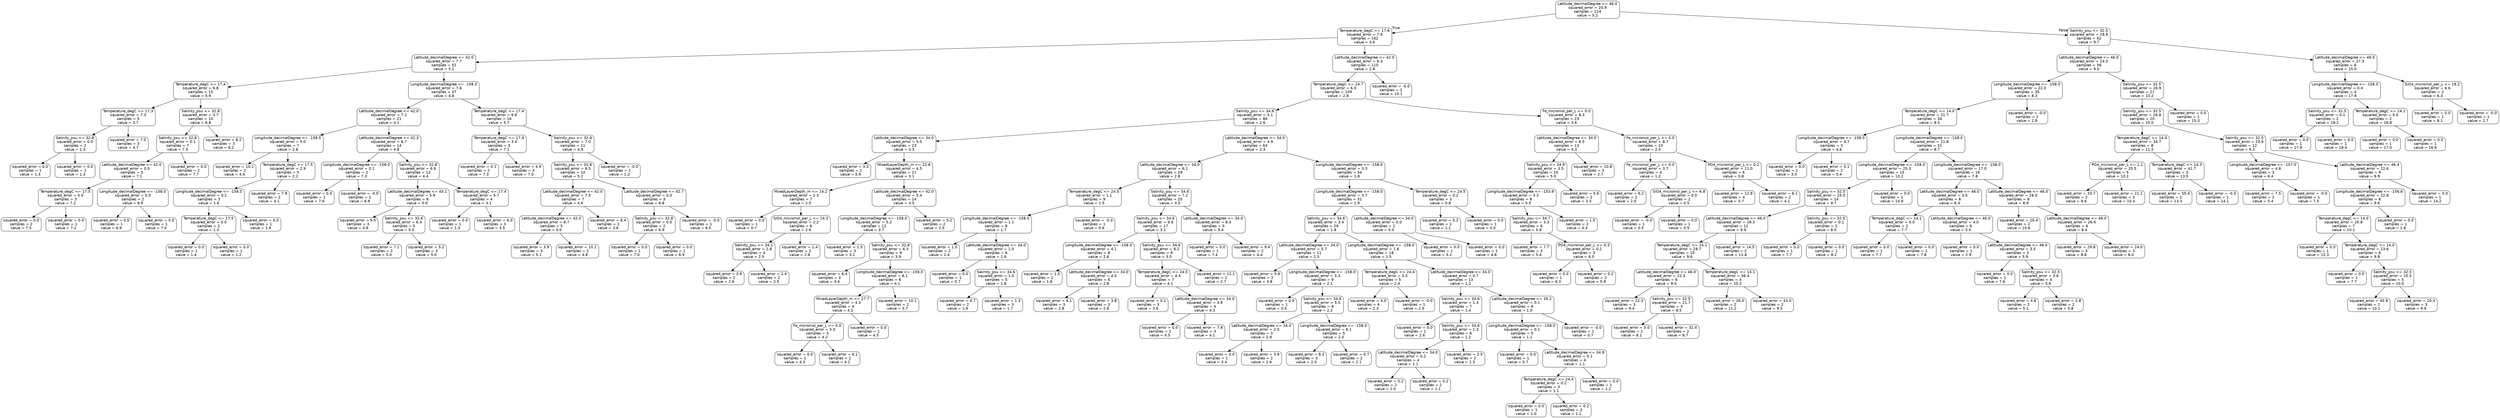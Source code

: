 digraph Tree {
node [shape=box, style="rounded", color="black", fontname="helvetica"] ;
edge [fontname="helvetica"] ;
0 [label="Latitude_decimalDegree <= 46.0\nsquared_error = 20.9\nsamples = 224\nvalue = 5.2"] ;
1 [label="Temperature_degC <= 17.6\nsquared_error = 7.9\nsamples = 162\nvalue = 3.6"] ;
0 -> 1 [labeldistance=2.5, labelangle=45, headlabel="True"] ;
2 [label="Latitude_decimalDegree <= 42.0\nsquared_error = 7.7\nsamples = 52\nvalue = 5.1"] ;
1 -> 2 ;
3 [label="Temperature_degC <= 17.4\nsquared_error = 6.8\nsamples = 15\nvalue = 5.9"] ;
2 -> 3 ;
4 [label="Temperature_degC <= 17.3\nsquared_error = 7.3\nsamples = 5\nvalue = 3.7"] ;
3 -> 4 ;
5 [label="Salinity_psu <= 32.8\nsquared_error = 0.0\nsamples = 2\nvalue = 1.3"] ;
4 -> 5 ;
6 [label="squared_error = 0.0\nsamples = 1\nvalue = 1.3"] ;
5 -> 6 ;
7 [label="squared_error = 0.0\nsamples = 1\nvalue = 1.3"] ;
5 -> 7 ;
8 [label="squared_error = 7.0\nsamples = 3\nvalue = 4.7"] ;
4 -> 8 ;
9 [label="Salinity_psu <= 32.8\nsquared_error = 3.7\nsamples = 10\nvalue = 6.8"] ;
3 -> 9 ;
10 [label="Salinity_psu <= 32.8\nsquared_error = 0.1\nsamples = 7\nvalue = 7.3"] ;
9 -> 10 ;
11 [label="Latitude_decimalDegree <= 42.0\nsquared_error = 0.0\nsamples = 5\nvalue = 7.1"] ;
10 -> 11 ;
12 [label="Temperature_degC <= 17.5\nsquared_error = 0.0\nsamples = 3\nvalue = 7.2"] ;
11 -> 12 ;
13 [label="squared_error = 0.0\nsamples = 2\nvalue = 7.3"] ;
12 -> 13 ;
14 [label="squared_error = 0.0\nsamples = 1\nvalue = 7.2"] ;
12 -> 14 ;
15 [label="Longitude_decimalDegree <= -158.0\nsquared_error = 0.0\nsamples = 2\nvalue = 6.9"] ;
11 -> 15 ;
16 [label="squared_error = 0.0\nsamples = 1\nvalue = 6.9"] ;
15 -> 16 ;
17 [label="squared_error = 0.0\nsamples = 1\nvalue = 7.0"] ;
15 -> 17 ;
18 [label="squared_error = 0.0\nsamples = 2\nvalue = 7.7"] ;
10 -> 18 ;
19 [label="squared_error = 8.2\nsamples = 3\nvalue = 6.2"] ;
9 -> 19 ;
20 [label="Longitude_decimalDegree <= -158.0\nsquared_error = 7.6\nsamples = 37\nvalue = 4.8"] ;
2 -> 20 ;
21 [label="Latitude_decimalDegree <= 42.0\nsquared_error = 7.2\nsamples = 21\nvalue = 4.1"] ;
20 -> 21 ;
22 [label="Longitude_decimalDegree <= -158.0\nsquared_error = 5.0\nsamples = 7\nvalue = 2.6"] ;
21 -> 22 ;
23 [label="squared_error = 10.1\nsamples = 2\nvalue = 4.6"] ;
22 -> 23 ;
24 [label="Temperature_degC <= 17.5\nsquared_error = 2.9\nsamples = 5\nvalue = 2.2"] ;
22 -> 24 ;
25 [label="Longitude_decimalDegree <= -158.0\nsquared_error = 0.1\nsamples = 3\nvalue = 1.6"] ;
24 -> 25 ;
26 [label="Temperature_degC <= 17.5\nsquared_error = 0.0\nsamples = 2\nvalue = 1.3"] ;
25 -> 26 ;
27 [label="squared_error = 0.0\nsamples = 1\nvalue = 1.4"] ;
26 -> 27 ;
28 [label="squared_error = 0.0\nsamples = 1\nvalue = 1.2"] ;
26 -> 28 ;
29 [label="squared_error = 0.0\nsamples = 1\nvalue = 1.9"] ;
25 -> 29 ;
30 [label="squared_error = 7.9\nsamples = 2\nvalue = 4.1"] ;
24 -> 30 ;
31 [label="Latitude_decimalDegree <= 42.3\nsquared_error = 6.7\nsamples = 14\nvalue = 4.8"] ;
21 -> 31 ;
32 [label="Longitude_decimalDegree <= -158.0\nsquared_error = 0.1\nsamples = 2\nvalue = 7.3"] ;
31 -> 32 ;
33 [label="squared_error = 0.0\nsamples = 1\nvalue = 7.6"] ;
32 -> 33 ;
34 [label="squared_error = -0.0\nsamples = 1\nvalue = 6.9"] ;
32 -> 34 ;
35 [label="Salinity_psu <= 32.8\nsquared_error = 6.6\nsamples = 12\nvalue = 4.4"] ;
31 -> 35 ;
36 [label="Latitude_decimalDegree <= 43.1\nsquared_error = 5.9\nsamples = 8\nvalue = 5.0"] ;
35 -> 36 ;
37 [label="squared_error = 5.5\nsamples = 3\nvalue = 4.9"] ;
36 -> 37 ;
38 [label="Salinity_psu <= 32.6\nsquared_error = 6.3\nsamples = 5\nvalue = 5.0"] ;
36 -> 38 ;
39 [label="squared_error = 7.1\nsamples = 2\nvalue = 5.0"] ;
38 -> 39 ;
40 [label="squared_error = 5.2\nsamples = 3\nvalue = 5.0"] ;
38 -> 40 ;
41 [label="Temperature_degC <= 17.4\nsquared_error = 5.7\nsamples = 4\nvalue = 3.1"] ;
35 -> 41 ;
42 [label="squared_error = 0.0\nsamples = 1\nvalue = 1.3"] ;
41 -> 42 ;
43 [label="squared_error = 6.0\nsamples = 3\nvalue = 3.5"] ;
41 -> 43 ;
44 [label="Temperature_degC <= 17.4\nsquared_error = 6.8\nsamples = 16\nvalue = 5.7"] ;
20 -> 44 ;
45 [label="Temperature_degC <= 17.4\nsquared_error = 3.4\nsamples = 5\nvalue = 7.1"] ;
44 -> 45 ;
46 [label="squared_error = 0.1\nsamples = 2\nvalue = 7.3"] ;
45 -> 46 ;
47 [label="squared_error = 4.9\nsamples = 3\nvalue = 7.0"] ;
45 -> 47 ;
48 [label="Salinity_psu <= 32.8\nsquared_error = 7.0\nsamples = 11\nvalue = 4.9"] ;
44 -> 48 ;
49 [label="Salinity_psu <= 32.8\nsquared_error = 6.5\nsamples = 10\nvalue = 5.2"] ;
48 -> 49 ;
50 [label="Latitude_decimalDegree <= 42.0\nsquared_error = 7.5\nsamples = 7\nvalue = 4.6"] ;
49 -> 50 ;
51 [label="Latitude_decimalDegree <= 42.0\nsquared_error = 6.7\nsamples = 5\nvalue = 5.0"] ;
50 -> 51 ;
52 [label="squared_error = 3.9\nsamples = 3\nvalue = 5.1"] ;
51 -> 52 ;
53 [label="squared_error = 10.1\nsamples = 2\nvalue = 4.8"] ;
51 -> 53 ;
54 [label="squared_error = 8.4\nsamples = 2\nvalue = 3.6"] ;
50 -> 54 ;
55 [label="Latitude_decimalDegree <= 42.7\nsquared_error = 0.0\nsamples = 3\nvalue = 6.8"] ;
49 -> 55 ;
56 [label="Salinity_psu <= 32.8\nsquared_error = 0.0\nsamples = 2\nvalue = 6.9"] ;
55 -> 56 ;
57 [label="squared_error = 0.0\nsamples = 1\nvalue = 7.0"] ;
56 -> 57 ;
58 [label="squared_error = 0.0\nsamples = 1\nvalue = 6.9"] ;
56 -> 58 ;
59 [label="squared_error = -0.0\nsamples = 1\nvalue = 6.5"] ;
55 -> 59 ;
60 [label="squared_error = -0.0\nsamples = 1\nvalue = 1.2"] ;
48 -> 60 ;
61 [label="Latitude_decimalDegree <= 42.0\nsquared_error = 6.3\nsamples = 110\nvalue = 2.8"] ;
1 -> 61 ;
62 [label="Temperature_degC <= 24.7\nsquared_error = 6.0\nsamples = 109\nvalue = 2.8"] ;
61 -> 62 ;
63 [label="Salinity_psu <= 34.6\nsquared_error = 5.1\nsamples = 86\nvalue = 2.6"] ;
62 -> 63 ;
64 [label="Latitude_decimalDegree <= 34.0\nsquared_error = 5.0\nsamples = 23\nvalue = 3.3"] ;
63 -> 64 ;
65 [label="squared_error = 3.3\nsamples = 2\nvalue = 5.9"] ;
64 -> 65 ;
66 [label="MixedLayerDepth_m <= 22.6\nsquared_error = 4.5\nsamples = 21\nvalue = 3.1"] ;
64 -> 66 ;
67 [label="MixedLayerDepth_m <= 14.2\nsquared_error = 2.3\nsamples = 7\nvalue = 2.5"] ;
66 -> 67 ;
68 [label="squared_error = 0.0\nsamples = 1\nvalue = 0.7"] ;
67 -> 68 ;
69 [label="SiO4_micromol_per_L <= 14.3\nsquared_error = 2.2\nsamples = 6\nvalue = 2.6"] ;
67 -> 69 ;
70 [label="Salinity_psu <= 34.1\nsquared_error = 2.8\nsamples = 4\nvalue = 2.5"] ;
69 -> 70 ;
71 [label="squared_error = 3.9\nsamples = 2\nvalue = 2.6"] ;
70 -> 71 ;
72 [label="squared_error = 2.4\nsamples = 2\nvalue = 2.5"] ;
70 -> 72 ;
73 [label="squared_error = 1.4\nsamples = 2\nvalue = 2.8"] ;
69 -> 73 ;
74 [label="Latitude_decimalDegree <= 42.0\nsquared_error = 5.4\nsamples = 14\nvalue = 3.5"] ;
66 -> 74 ;
75 [label="Longitude_decimalDegree <= -158.0\nsquared_error = 5.2\nsamples = 12\nvalue = 3.7"] ;
74 -> 75 ;
76 [label="squared_error = 1.5\nsamples = 3\nvalue = 3.1"] ;
75 -> 76 ;
77 [label="Salinity_psu <= 32.8\nsquared_error = 6.3\nsamples = 9\nvalue = 3.9"] ;
75 -> 77 ;
78 [label="squared_error = 6.4\nsamples = 3\nvalue = 3.4"] ;
77 -> 78 ;
79 [label="Longitude_decimalDegree <= -158.0\nsquared_error = 6.1\nsamples = 6\nvalue = 4.1"] ;
77 -> 79 ;
80 [label="MixedLayerDepth_m <= 27.7\nsquared_error = 4.3\nsamples = 4\nvalue = 4.2"] ;
79 -> 80 ;
81 [label="Fe_micromol_per_L <= 0.0\nsquared_error = 5.0\nsamples = 3\nvalue = 4.2"] ;
80 -> 81 ;
82 [label="squared_error = 0.0\nsamples = 1\nvalue = 4.3"] ;
81 -> 82 ;
83 [label="squared_error = 6.1\nsamples = 2\nvalue = 4.2"] ;
81 -> 83 ;
84 [label="squared_error = 0.0\nsamples = 1\nvalue = 4.5"] ;
80 -> 84 ;
85 [label="squared_error = 10.1\nsamples = 2\nvalue = 3.7"] ;
79 -> 85 ;
86 [label="squared_error = 5.2\nsamples = 2\nvalue = 2.5"] ;
74 -> 86 ;
87 [label="Latitude_decimalDegree <= 34.0\nsquared_error = 4.9\nsamples = 63\nvalue = 2.3"] ;
63 -> 87 ;
88 [label="Latitude_decimalDegree <= 34.0\nsquared_error = 6.1\nsamples = 29\nvalue = 2.8"] ;
87 -> 88 ;
89 [label="Temperature_degC <= 24.5\nsquared_error = 1.1\nsamples = 9\nvalue = 1.5"] ;
88 -> 89 ;
90 [label="Longitude_decimalDegree <= -158.0\nsquared_error = 1.1\nsamples = 8\nvalue = 1.7"] ;
89 -> 90 ;
91 [label="squared_error = 1.0\nsamples = 2\nvalue = 2.4"] ;
90 -> 91 ;
92 [label="Latitude_decimalDegree <= 34.0\nsquared_error = 1.0\nsamples = 6\nvalue = 1.6"] ;
90 -> 92 ;
93 [label="squared_error = 0.0\nsamples = 1\nvalue = 0.7"] ;
92 -> 93 ;
94 [label="Salinity_psu <= 34.6\nsquared_error = 1.0\nsamples = 5\nvalue = 1.8"] ;
92 -> 94 ;
95 [label="squared_error = 0.7\nsamples = 2\nvalue = 1.9"] ;
94 -> 95 ;
96 [label="squared_error = 1.3\nsamples = 3\nvalue = 1.7"] ;
94 -> 96 ;
97 [label="squared_error = -0.0\nsamples = 1\nvalue = 0.6"] ;
89 -> 97 ;
98 [label="Salinity_psu <= 34.6\nsquared_error = 7.2\nsamples = 20\nvalue = 3.3"] ;
88 -> 98 ;
99 [label="Salinity_psu <= 34.6\nsquared_error = 6.6\nsamples = 17\nvalue = 3.1"] ;
98 -> 99 ;
100 [label="Longitude_decimalDegree <= -158.0\nsquared_error = 4.1\nsamples = 8\nvalue = 2.6"] ;
99 -> 100 ;
101 [label="squared_error = 1.5\nsamples = 2\nvalue = 1.8"] ;
100 -> 101 ;
102 [label="Latitude_decimalDegree <= 34.0\nsquared_error = 4.5\nsamples = 6\nvalue = 2.8"] ;
100 -> 102 ;
103 [label="squared_error = 6.1\nsamples = 3\nvalue = 2.8"] ;
102 -> 103 ;
104 [label="squared_error = 3.8\nsamples = 3\nvalue = 2.8"] ;
102 -> 104 ;
105 [label="Salinity_psu <= 34.6\nsquared_error = 8.2\nsamples = 9\nvalue = 3.5"] ;
99 -> 105 ;
106 [label="Temperature_degC <= 24.5\nsquared_error = 4.4\nsamples = 7\nvalue = 4.1"] ;
105 -> 106 ;
107 [label="squared_error = 5.1\nsamples = 3\nvalue = 3.6"] ;
106 -> 107 ;
108 [label="Latitude_decimalDegree <= 34.0\nsquared_error = 3.9\nsamples = 4\nvalue = 4.3"] ;
106 -> 108 ;
109 [label="squared_error = 0.0\nsamples = 1\nvalue = 4.5"] ;
108 -> 109 ;
110 [label="squared_error = 7.8\nsamples = 3\nvalue = 4.1"] ;
108 -> 110 ;
111 [label="squared_error = 12.1\nsamples = 2\nvalue = 2.7"] ;
105 -> 111 ;
112 [label="Latitude_decimalDegree <= 34.0\nsquared_error = 8.3\nsamples = 3\nvalue = 5.4"] ;
98 -> 112 ;
113 [label="squared_error = 0.0\nsamples = 1\nvalue = 7.4"] ;
112 -> 113 ;
114 [label="squared_error = 9.4\nsamples = 2\nvalue = 4.4"] ;
112 -> 114 ;
115 [label="Longitude_decimalDegree <= -158.0\nsquared_error = 3.3\nsamples = 34\nvalue = 1.8"] ;
87 -> 115 ;
116 [label="Longitude_decimalDegree <= -158.0\nsquared_error = 3.7\nsamples = 31\nvalue = 1.9"] ;
115 -> 116 ;
117 [label="Salinity_psu <= 34.6\nsquared_error = 3.4\nsamples = 29\nvalue = 1.8"] ;
116 -> 117 ;
118 [label="Latitude_decimalDegree <= 34.0\nsquared_error = 5.7\nsamples = 11\nvalue = 2.3"] ;
117 -> 118 ;
119 [label="squared_error = 5.9\nsamples = 2\nvalue = 3.8"] ;
118 -> 119 ;
120 [label="Longitude_decimalDegree <= -158.0\nsquared_error = 5.3\nsamples = 9\nvalue = 2.1"] ;
118 -> 120 ;
121 [label="squared_error = 0.0\nsamples = 1\nvalue = 0.5"] ;
120 -> 121 ;
122 [label="Salinity_psu <= 34.6\nsquared_error = 5.5\nsamples = 8\nvalue = 2.2"] ;
120 -> 122 ;
123 [label="Latitude_decimalDegree <= 34.0\nsquared_error = 2.5\nsamples = 3\nvalue = 2.9"] ;
122 -> 123 ;
124 [label="squared_error = 0.0\nsamples = 1\nvalue = 3.4"] ;
123 -> 124 ;
125 [label="squared_error = 3.6\nsamples = 2\nvalue = 2.6"] ;
123 -> 125 ;
126 [label="Longitude_decimalDegree <= -158.0\nsquared_error = 6.1\nsamples = 5\nvalue = 2.0"] ;
122 -> 126 ;
127 [label="squared_error = 8.2\nsamples = 3\nvalue = 2.0"] ;
126 -> 127 ;
128 [label="squared_error = 0.7\nsamples = 2\nvalue = 2.1"] ;
126 -> 128 ;
129 [label="Longitude_decimalDegree <= -158.0\nsquared_error = 1.6\nsamples = 18\nvalue = 1.5"] ;
117 -> 129 ;
130 [label="Temperature_degC <= 24.4\nsquared_error = 3.3\nsamples = 5\nvalue = 2.4"] ;
129 -> 130 ;
131 [label="squared_error = 4.0\nsamples = 4\nvalue = 2.3"] ;
130 -> 131 ;
132 [label="squared_error = -0.0\nsamples = 1\nvalue = 2.5"] ;
130 -> 132 ;
133 [label="Latitude_decimalDegree <= 34.0\nsquared_error = 0.7\nsamples = 13\nvalue = 1.2"] ;
129 -> 133 ;
134 [label="Salinity_psu <= 34.6\nsquared_error = 1.3\nsamples = 7\nvalue = 1.4"] ;
133 -> 134 ;
135 [label="squared_error = 0.0\nsamples = 1\nvalue = 2.6"] ;
134 -> 135 ;
136 [label="Salinity_psu <= 34.6\nsquared_error = 1.3\nsamples = 6\nvalue = 1.2"] ;
134 -> 136 ;
137 [label="Latitude_decimalDegree <= 34.0\nsquared_error = 0.2\nsamples = 4\nvalue = 1.1"] ;
136 -> 137 ;
138 [label="squared_error = 0.2\nsamples = 2\nvalue = 1.0"] ;
137 -> 138 ;
139 [label="squared_error = 0.2\nsamples = 2\nvalue = 1.1"] ;
137 -> 139 ;
140 [label="squared_error = 2.5\nsamples = 2\nvalue = 1.5"] ;
136 -> 140 ;
141 [label="Latitude_decimalDegree <= 35.2\nsquared_error = 0.1\nsamples = 6\nvalue = 1.0"] ;
133 -> 141 ;
142 [label="Longitude_decimalDegree <= -158.0\nsquared_error = 0.1\nsamples = 5\nvalue = 1.1"] ;
141 -> 142 ;
143 [label="squared_error = 0.0\nsamples = 1\nvalue = 0.7"] ;
142 -> 143 ;
144 [label="Latitude_decimalDegree <= 34.9\nsquared_error = 0.1\nsamples = 4\nvalue = 1.1"] ;
142 -> 144 ;
145 [label="Temperature_degC <= 24.4\nsquared_error = 0.2\nsamples = 3\nvalue = 1.1"] ;
144 -> 145 ;
146 [label="squared_error = 0.0\nsamples = 1\nvalue = 1.0"] ;
145 -> 146 ;
147 [label="squared_error = 0.2\nsamples = 2\nvalue = 1.1"] ;
145 -> 147 ;
148 [label="squared_error = 0.0\nsamples = 1\nvalue = 1.2"] ;
144 -> 148 ;
149 [label="squared_error = -0.0\nsamples = 1\nvalue = 0.7"] ;
141 -> 149 ;
150 [label="Latitude_decimalDegree <= 34.0\nsquared_error = 0.0\nsamples = 2\nvalue = 5.0"] ;
116 -> 150 ;
151 [label="squared_error = 0.0\nsamples = 1\nvalue = 5.2"] ;
150 -> 151 ;
152 [label="squared_error = 0.0\nsamples = 1\nvalue = 4.8"] ;
150 -> 152 ;
153 [label="Temperature_degC <= 24.5\nsquared_error = 0.2\nsamples = 3\nvalue = 0.8"] ;
115 -> 153 ;
154 [label="squared_error = 0.2\nsamples = 2\nvalue = 1.1"] ;
153 -> 154 ;
155 [label="squared_error = 0.0\nsamples = 1\nvalue = 0.5"] ;
153 -> 155 ;
156 [label="Fe_micromol_per_L <= 0.0\nsquared_error = 8.3\nsamples = 23\nvalue = 3.6"] ;
62 -> 156 ;
157 [label="Latitude_decimalDegree <= 34.0\nsquared_error = 6.5\nsamples = 13\nvalue = 4.3"] ;
156 -> 157 ;
158 [label="Salinity_psu <= 34.9\nsquared_error = 3.5\nsamples = 10\nvalue = 5.0"] ;
157 -> 158 ;
159 [label="Longitude_decimalDegree <= -153.9\nsquared_error = 3.3\nsamples = 8\nvalue = 5.5"] ;
158 -> 159 ;
160 [label="Salinity_psu <= 34.7\nsquared_error = 3.3\nsamples = 6\nvalue = 5.8"] ;
159 -> 160 ;
161 [label="squared_error = 7.7\nsamples = 3\nvalue = 5.4"] ;
160 -> 161 ;
162 [label="PO4_micromol_per_L <= 0.3\nsquared_error = 0.2\nsamples = 3\nvalue = 6.0"] ;
160 -> 162 ;
163 [label="squared_error = 0.0\nsamples = 1\nvalue = 6.3"] ;
162 -> 163 ;
164 [label="squared_error = 0.2\nsamples = 2\nvalue = 5.9"] ;
162 -> 164 ;
165 [label="squared_error = 1.5\nsamples = 2\nvalue = 4.3"] ;
159 -> 165 ;
166 [label="squared_error = 0.6\nsamples = 2\nvalue = 3.3"] ;
158 -> 166 ;
167 [label="squared_error = 10.8\nsamples = 3\nvalue = 2.7"] ;
157 -> 167 ;
168 [label="Fe_micromol_per_L <= 0.0\nsquared_error = 8.7\nsamples = 10\nvalue = 2.4"] ;
156 -> 168 ;
169 [label="Fe_micromol_per_L <= 0.0\nsquared_error = 3.7\nsamples = 4\nvalue = 1.2"] ;
168 -> 169 ;
170 [label="squared_error = 6.2\nsamples = 2\nvalue = 2.0"] ;
169 -> 170 ;
171 [label="SiO4_micromol_per_L <= 6.8\nsquared_error = 0.0\nsamples = 2\nvalue = 0.5"] ;
169 -> 171 ;
172 [label="squared_error = -0.0\nsamples = 1\nvalue = 0.5"] ;
171 -> 172 ;
173 [label="squared_error = 0.0\nsamples = 1\nvalue = 0.5"] ;
171 -> 173 ;
174 [label="PO4_micromol_per_L <= 0.2\nsquared_error = 11.0\nsamples = 6\nvalue = 3.8"] ;
168 -> 174 ;
175 [label="squared_error = 12.9\nsamples = 4\nvalue = 3.7"] ;
174 -> 175 ;
176 [label="squared_error = 6.1\nsamples = 2\nvalue = 4.1"] ;
174 -> 176 ;
177 [label="squared_error = -0.0\nsamples = 1\nvalue = 10.1"] ;
61 -> 177 ;
178 [label="Salinity_psu <= 32.5\nsquared_error = 28.8\nsamples = 62\nvalue = 9.7"] ;
0 -> 178 [labeldistance=2.5, labelangle=-45, headlabel="False"] ;
179 [label="Latitude_decimalDegree <= 46.0\nsquared_error = 24.5\nsamples = 56\nvalue = 9.0"] ;
178 -> 179 ;
180 [label="Longitude_decimalDegree <= -158.0\nsquared_error = 22.0\nsamples = 35\nvalue = 8.3"] ;
179 -> 180 ;
181 [label="Temperature_degC <= 14.0\nsquared_error = 21.7\nsamples = 34\nvalue = 8.5"] ;
180 -> 181 ;
182 [label="Longitude_decimalDegree <= -158.0\nsquared_error = 4.7\nsamples = 3\nvalue = 4.6"] ;
181 -> 182 ;
183 [label="squared_error = 0.0\nsamples = 1\nvalue = 3.0"] ;
182 -> 183 ;
184 [label="squared_error = 5.1\nsamples = 2\nvalue = 5.4"] ;
182 -> 184 ;
185 [label="Longitude_decimalDegree <= -158.0\nsquared_error = 21.8\nsamples = 31\nvalue = 8.7"] ;
181 -> 185 ;
186 [label="Longitude_decimalDegree <= -158.0\nsquared_error = 25.3\nsamples = 15\nvalue = 10.2"] ;
185 -> 186 ;
187 [label="Salinity_psu <= 32.5\nsquared_error = 25.5\nsamples = 14\nvalue = 9.7"] ;
186 -> 187 ;
188 [label="Latitude_decimalDegree <= 46.0\nsquared_error = 28.3\nsamples = 12\nvalue = 9.9"] ;
187 -> 188 ;
189 [label="Temperature_degC <= 14.1\nsquared_error = 29.7\nsamples = 10\nvalue = 9.6"] ;
188 -> 189 ;
190 [label="Latitude_decimalDegree <= 46.0\nsquared_error = 22.3\nsamples = 6\nvalue = 9.0"] ;
189 -> 190 ;
191 [label="squared_error = 22.3\nsamples = 3\nvalue = 9.4"] ;
190 -> 191 ;
192 [label="Salinity_psu <= 32.5\nsquared_error = 21.7\nsamples = 3\nvalue = 8.5"] ;
190 -> 192 ;
193 [label="squared_error = 0.0\nsamples = 1\nvalue = 8.1"] ;
192 -> 193 ;
194 [label="squared_error = 32.4\nsamples = 2\nvalue = 8.7"] ;
192 -> 194 ;
195 [label="Temperature_degC <= 14.1\nsquared_error = 36.4\nsamples = 4\nvalue = 10.2"] ;
189 -> 195 ;
196 [label="squared_error = 26.0\nsamples = 2\nvalue = 11.2"] ;
195 -> 196 ;
197 [label="squared_error = 43.0\nsamples = 2\nvalue = 9.5"] ;
195 -> 197 ;
198 [label="squared_error = 14.5\nsamples = 2\nvalue = 11.8"] ;
188 -> 198 ;
199 [label="Salinity_psu <= 32.5\nsquared_error = 0.1\nsamples = 2\nvalue = 8.0"] ;
187 -> 199 ;
200 [label="squared_error = 0.0\nsamples = 1\nvalue = 7.7"] ;
199 -> 200 ;
201 [label="squared_error = 0.0\nsamples = 1\nvalue = 8.2"] ;
199 -> 201 ;
202 [label="squared_error = 0.0\nsamples = 1\nvalue = 14.8"] ;
186 -> 202 ;
203 [label="Longitude_decimalDegree <= -158.0\nsquared_error = 17.0\nsamples = 16\nvalue = 7.8"] ;
185 -> 203 ;
204 [label="Latitude_decimalDegree <= 46.0\nsquared_error = 3.5\nsamples = 8\nvalue = 6.4"] ;
203 -> 204 ;
205 [label="Temperature_degC <= 14.1\nsquared_error = 0.0\nsamples = 2\nvalue = 7.7"] ;
204 -> 205 ;
206 [label="squared_error = 0.0\nsamples = 1\nvalue = 7.7"] ;
205 -> 206 ;
207 [label="squared_error = 0.0\nsamples = 1\nvalue = 7.8"] ;
205 -> 207 ;
208 [label="Latitude_decimalDegree <= 46.0\nsquared_error = 4.0\nsamples = 6\nvalue = 5.5"] ;
204 -> 208 ;
209 [label="squared_error = 0.0\nsamples = 1\nvalue = 2.9"] ;
208 -> 209 ;
210 [label="Latitude_decimalDegree <= 46.0\nsquared_error = 3.5\nsamples = 5\nvalue = 5.9"] ;
208 -> 210 ;
211 [label="squared_error = 0.0\nsamples = 1\nvalue = 7.6"] ;
210 -> 211 ;
212 [label="Salinity_psu <= 32.5\nsquared_error = 3.6\nsamples = 4\nvalue = 5.6"] ;
210 -> 212 ;
213 [label="squared_error = 4.6\nsamples = 2\nvalue = 5.1"] ;
212 -> 213 ;
214 [label="squared_error = 2.8\nsamples = 2\nvalue = 5.8"] ;
212 -> 214 ;
215 [label="Latitude_decimalDegree <= 46.0\nsquared_error = 26.0\nsamples = 8\nvalue = 8.9"] ;
203 -> 215 ;
216 [label="squared_error = 20.4\nsamples = 2\nvalue = 10.6"] ;
215 -> 216 ;
217 [label="Latitude_decimalDegree <= 46.0\nsquared_error = 26.6\nsamples = 6\nvalue = 8.4"] ;
215 -> 217 ;
218 [label="squared_error = 29.8\nsamples = 3\nvalue = 8.8"] ;
217 -> 218 ;
219 [label="squared_error = 24.0\nsamples = 3\nvalue = 8.0"] ;
217 -> 219 ;
220 [label="squared_error = -0.0\nsamples = 1\nvalue = 2.9"] ;
180 -> 220 ;
221 [label="Salinity_psu <= 32.5\nsquared_error = 26.9\nsamples = 21\nvalue = 10.2"] ;
179 -> 221 ;
222 [label="Salinity_psu <= 32.5\nsquared_error = 26.8\nsamples = 20\nvalue = 10.0"] ;
221 -> 222 ;
223 [label="Temperature_degC <= 14.0\nsquared_error = 34.7\nsamples = 8\nvalue = 11.5"] ;
222 -> 223 ;
224 [label="PO4_micromol_per_L <= 1.1\nsquared_error = 25.5\nsamples = 5\nvalue = 10.1"] ;
223 -> 224 ;
225 [label="squared_error = 33.7\nsamples = 2\nvalue = 9.6"] ;
224 -> 225 ;
226 [label="squared_error = 21.1\nsamples = 3\nvalue = 10.4"] ;
224 -> 226 ;
227 [label="Temperature_degC <= 14.3\nsquared_error = 41.7\nsamples = 3\nvalue = 13.5"] ;
223 -> 227 ;
228 [label="squared_error = 55.4\nsamples = 2\nvalue = 13.3"] ;
227 -> 228 ;
229 [label="squared_error = -0.0\nsamples = 1\nvalue = 14.1"] ;
227 -> 229 ;
230 [label="Salinity_psu <= 32.5\nsquared_error = 20.9\nsamples = 12\nvalue = 9.2"] ;
222 -> 230 ;
231 [label="Longitude_decimalDegree <= -157.0\nsquared_error = 4.8\nsamples = 3\nvalue = 6.4"] ;
230 -> 231 ;
232 [label="squared_error = 7.5\nsamples = 2\nvalue = 5.4"] ;
231 -> 232 ;
233 [label="squared_error = -0.0\nsamples = 1\nvalue = 7.5"] ;
231 -> 233 ;
234 [label="Latitude_decimalDegree <= 46.4\nsquared_error = 22.6\nsamples = 9\nvalue = 9.9"] ;
230 -> 234 ;
235 [label="Longitude_decimalDegree <= -156.8\nsquared_error = 22.8\nsamples = 8\nvalue = 9.6"] ;
234 -> 235 ;
236 [label="Temperature_degC <= 14.0\nsquared_error = 20.8\nsamples = 7\nvalue = 10.1"] ;
235 -> 236 ;
237 [label="squared_error = 0.0\nsamples = 1\nvalue = 12.3"] ;
236 -> 237 ;
238 [label="Temperature_degC <= 14.0\nsquared_error = 23.6\nsamples = 6\nvalue = 9.8"] ;
236 -> 238 ;
239 [label="squared_error = 0.0\nsamples = 1\nvalue = 7.7"] ;
238 -> 239 ;
240 [label="Salinity_psu <= 32.5\nsquared_error = 25.5\nsamples = 5\nvalue = 10.0"] ;
238 -> 240 ;
241 [label="squared_error = 45.9\nsamples = 2\nvalue = 10.1"] ;
240 -> 241 ;
242 [label="squared_error = 20.4\nsamples = 3\nvalue = 9.9"] ;
240 -> 242 ;
243 [label="squared_error = 0.0\nsamples = 1\nvalue = 2.8"] ;
235 -> 243 ;
244 [label="squared_error = 0.0\nsamples = 1\nvalue = 14.2"] ;
234 -> 244 ;
245 [label="squared_error = 0.0\nsamples = 1\nvalue = 15.3"] ;
221 -> 245 ;
246 [label="Latitude_decimalDegree <= 46.0\nsquared_error = 27.3\nsamples = 6\nvalue = 15.0"] ;
178 -> 246 ;
247 [label="Longitude_decimalDegree <= -158.0\nsquared_error = 0.4\nsamples = 4\nvalue = 17.9"] ;
246 -> 247 ;
248 [label="Salinity_psu <= 32.5\nsquared_error = 0.1\nsamples = 2\nvalue = 18.2"] ;
247 -> 248 ;
249 [label="squared_error = 0.0\nsamples = 1\nvalue = 17.8"] ;
248 -> 249 ;
250 [label="squared_error = 0.0\nsamples = 1\nvalue = 18.4"] ;
248 -> 250 ;
251 [label="Temperature_degC <= 14.1\nsquared_error = 0.0\nsamples = 2\nvalue = 16.8"] ;
247 -> 251 ;
252 [label="squared_error = 0.0\nsamples = 1\nvalue = 17.0"] ;
251 -> 252 ;
253 [label="squared_error = 0.0\nsamples = 1\nvalue = 16.6"] ;
251 -> 253 ;
254 [label="SiO4_micromol_per_L <= 19.2\nsquared_error = 6.6\nsamples = 2\nvalue = 6.3"] ;
246 -> 254 ;
255 [label="squared_error = 0.0\nsamples = 1\nvalue = 8.1"] ;
254 -> 255 ;
256 [label="squared_error = -0.0\nsamples = 1\nvalue = 2.7"] ;
254 -> 256 ;
}